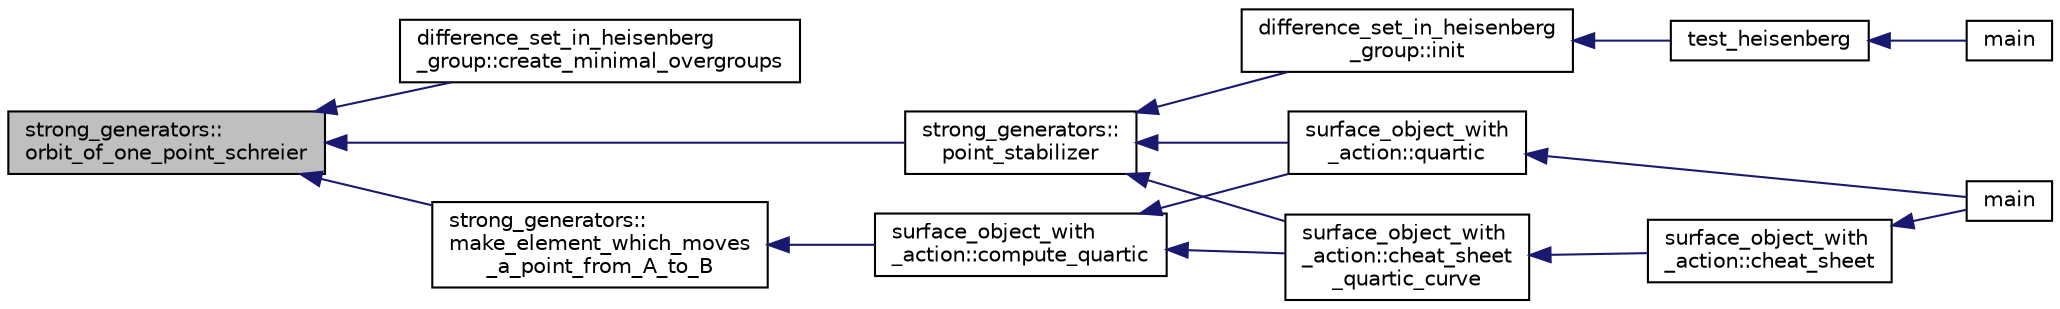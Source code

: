 digraph "strong_generators::orbit_of_one_point_schreier"
{
  edge [fontname="Helvetica",fontsize="10",labelfontname="Helvetica",labelfontsize="10"];
  node [fontname="Helvetica",fontsize="10",shape=record];
  rankdir="LR";
  Node4083 [label="strong_generators::\lorbit_of_one_point_schreier",height=0.2,width=0.4,color="black", fillcolor="grey75", style="filled", fontcolor="black"];
  Node4083 -> Node4084 [dir="back",color="midnightblue",fontsize="10",style="solid",fontname="Helvetica"];
  Node4084 [label="difference_set_in_heisenberg\l_group::create_minimal_overgroups",height=0.2,width=0.4,color="black", fillcolor="white", style="filled",URL="$de/d8a/classdifference__set__in__heisenberg__group.html#a9bde5ad5da3ebaebf98fbfd3e8110b79"];
  Node4083 -> Node4085 [dir="back",color="midnightblue",fontsize="10",style="solid",fontname="Helvetica"];
  Node4085 [label="strong_generators::\lpoint_stabilizer",height=0.2,width=0.4,color="black", fillcolor="white", style="filled",URL="$dc/d09/classstrong__generators.html#ad7ce398640e75836a6a4dde4e305e9e0"];
  Node4085 -> Node4086 [dir="back",color="midnightblue",fontsize="10",style="solid",fontname="Helvetica"];
  Node4086 [label="difference_set_in_heisenberg\l_group::init",height=0.2,width=0.4,color="black", fillcolor="white", style="filled",URL="$de/d8a/classdifference__set__in__heisenberg__group.html#ab44797f49aa0c8858e79cdb118c0bfd4"];
  Node4086 -> Node4087 [dir="back",color="midnightblue",fontsize="10",style="solid",fontname="Helvetica"];
  Node4087 [label="test_heisenberg",height=0.2,width=0.4,color="black", fillcolor="white", style="filled",URL="$d7/db9/tao_8_c.html#a87d0c5c3b1f228ddbc4f326d3b662c24"];
  Node4087 -> Node4088 [dir="back",color="midnightblue",fontsize="10",style="solid",fontname="Helvetica"];
  Node4088 [label="main",height=0.2,width=0.4,color="black", fillcolor="white", style="filled",URL="$d7/db9/tao_8_c.html#a3c04138a5bfe5d72780bb7e82a18e627"];
  Node4085 -> Node4089 [dir="back",color="midnightblue",fontsize="10",style="solid",fontname="Helvetica"];
  Node4089 [label="surface_object_with\l_action::quartic",height=0.2,width=0.4,color="black", fillcolor="white", style="filled",URL="$db/d28/classsurface__object__with__action.html#a0143b698eb050332a79ed95f7d274ada"];
  Node4089 -> Node4090 [dir="back",color="midnightblue",fontsize="10",style="solid",fontname="Helvetica"];
  Node4090 [label="main",height=0.2,width=0.4,color="black", fillcolor="white", style="filled",URL="$d2/dfa/create__surface__main_8_c.html#a217dbf8b442f20279ea00b898af96f52"];
  Node4085 -> Node4091 [dir="back",color="midnightblue",fontsize="10",style="solid",fontname="Helvetica"];
  Node4091 [label="surface_object_with\l_action::cheat_sheet\l_quartic_curve",height=0.2,width=0.4,color="black", fillcolor="white", style="filled",URL="$db/d28/classsurface__object__with__action.html#a7f42e37fc76dd9b6b113e35c2b886b36"];
  Node4091 -> Node4092 [dir="back",color="midnightblue",fontsize="10",style="solid",fontname="Helvetica"];
  Node4092 [label="surface_object_with\l_action::cheat_sheet",height=0.2,width=0.4,color="black", fillcolor="white", style="filled",URL="$db/d28/classsurface__object__with__action.html#a13371a6bb26f27759adcc0f7292b12d2"];
  Node4092 -> Node4090 [dir="back",color="midnightblue",fontsize="10",style="solid",fontname="Helvetica"];
  Node4083 -> Node4093 [dir="back",color="midnightblue",fontsize="10",style="solid",fontname="Helvetica"];
  Node4093 [label="strong_generators::\lmake_element_which_moves\l_a_point_from_A_to_B",height=0.2,width=0.4,color="black", fillcolor="white", style="filled",URL="$dc/d09/classstrong__generators.html#a79373238f3c6236b063333312b2564a8"];
  Node4093 -> Node4094 [dir="back",color="midnightblue",fontsize="10",style="solid",fontname="Helvetica"];
  Node4094 [label="surface_object_with\l_action::compute_quartic",height=0.2,width=0.4,color="black", fillcolor="white", style="filled",URL="$db/d28/classsurface__object__with__action.html#a81b56bce88b110aa6b38cfd4dce46122"];
  Node4094 -> Node4089 [dir="back",color="midnightblue",fontsize="10",style="solid",fontname="Helvetica"];
  Node4094 -> Node4091 [dir="back",color="midnightblue",fontsize="10",style="solid",fontname="Helvetica"];
}
